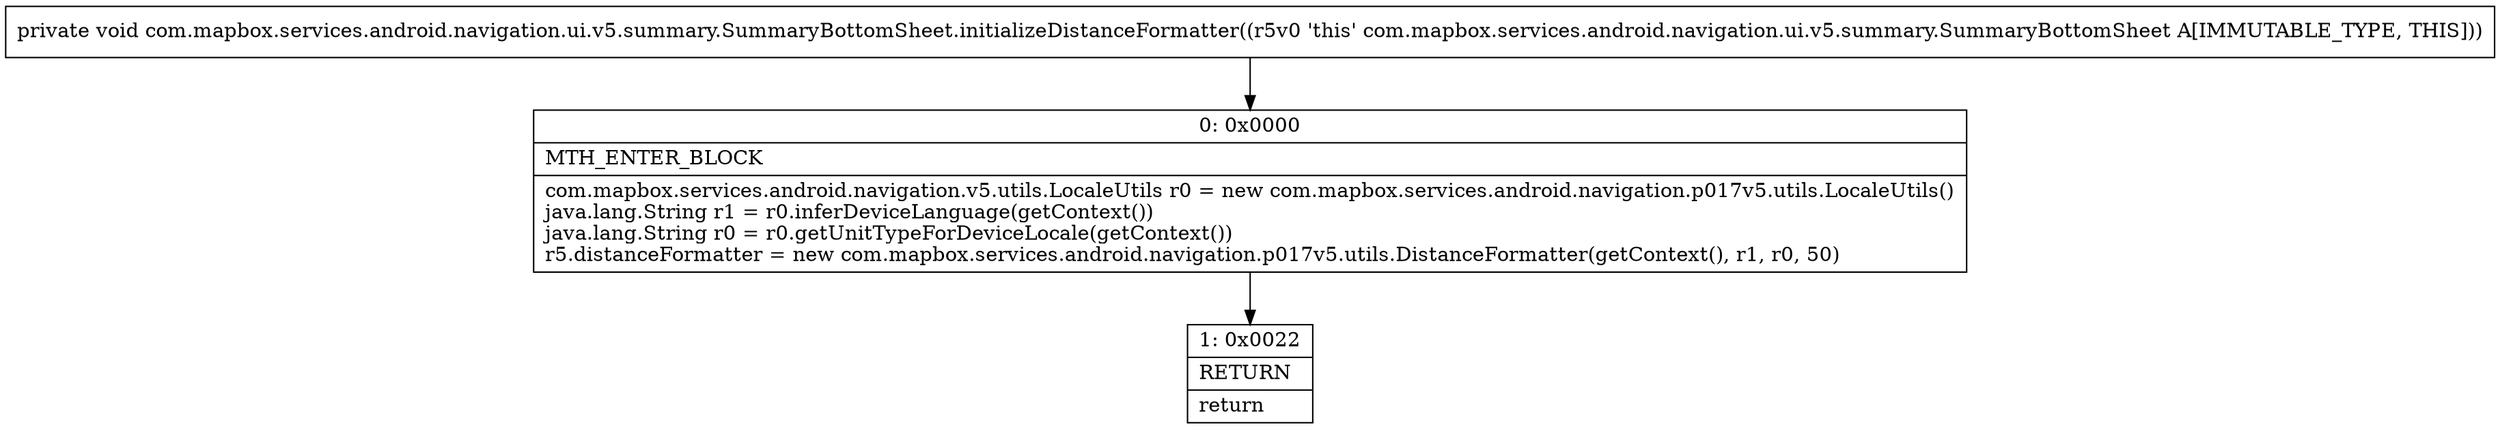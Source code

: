 digraph "CFG forcom.mapbox.services.android.navigation.ui.v5.summary.SummaryBottomSheet.initializeDistanceFormatter()V" {
Node_0 [shape=record,label="{0\:\ 0x0000|MTH_ENTER_BLOCK\l|com.mapbox.services.android.navigation.v5.utils.LocaleUtils r0 = new com.mapbox.services.android.navigation.p017v5.utils.LocaleUtils()\ljava.lang.String r1 = r0.inferDeviceLanguage(getContext())\ljava.lang.String r0 = r0.getUnitTypeForDeviceLocale(getContext())\lr5.distanceFormatter = new com.mapbox.services.android.navigation.p017v5.utils.DistanceFormatter(getContext(), r1, r0, 50)\l}"];
Node_1 [shape=record,label="{1\:\ 0x0022|RETURN\l|return\l}"];
MethodNode[shape=record,label="{private void com.mapbox.services.android.navigation.ui.v5.summary.SummaryBottomSheet.initializeDistanceFormatter((r5v0 'this' com.mapbox.services.android.navigation.ui.v5.summary.SummaryBottomSheet A[IMMUTABLE_TYPE, THIS])) }"];
MethodNode -> Node_0;
Node_0 -> Node_1;
}

